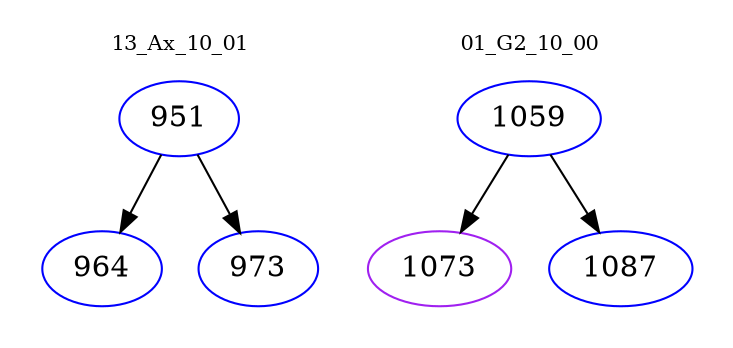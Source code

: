 digraph{
subgraph cluster_0 {
color = white
label = "13_Ax_10_01";
fontsize=10;
T0_951 [label="951", color="blue"]
T0_951 -> T0_964 [color="black"]
T0_964 [label="964", color="blue"]
T0_951 -> T0_973 [color="black"]
T0_973 [label="973", color="blue"]
}
subgraph cluster_1 {
color = white
label = "01_G2_10_00";
fontsize=10;
T1_1059 [label="1059", color="blue"]
T1_1059 -> T1_1073 [color="black"]
T1_1073 [label="1073", color="purple"]
T1_1059 -> T1_1087 [color="black"]
T1_1087 [label="1087", color="blue"]
}
}
